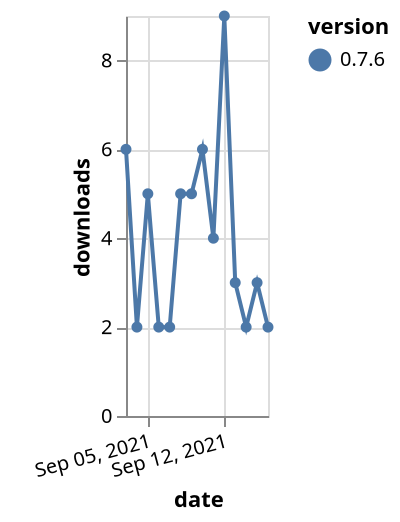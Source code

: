 {"$schema": "https://vega.github.io/schema/vega-lite/v5.json", "description": "A simple bar chart with embedded data.", "data": {"values": [{"date": "2021-09-03", "total": 5387, "delta": 6, "version": "0.7.6"}, {"date": "2021-09-04", "total": 5389, "delta": 2, "version": "0.7.6"}, {"date": "2021-09-05", "total": 5394, "delta": 5, "version": "0.7.6"}, {"date": "2021-09-06", "total": 5396, "delta": 2, "version": "0.7.6"}, {"date": "2021-09-07", "total": 5398, "delta": 2, "version": "0.7.6"}, {"date": "2021-09-08", "total": 5403, "delta": 5, "version": "0.7.6"}, {"date": "2021-09-09", "total": 5408, "delta": 5, "version": "0.7.6"}, {"date": "2021-09-10", "total": 5414, "delta": 6, "version": "0.7.6"}, {"date": "2021-09-11", "total": 5418, "delta": 4, "version": "0.7.6"}, {"date": "2021-09-12", "total": 5427, "delta": 9, "version": "0.7.6"}, {"date": "2021-09-13", "total": 5430, "delta": 3, "version": "0.7.6"}, {"date": "2021-09-14", "total": 5432, "delta": 2, "version": "0.7.6"}, {"date": "2021-09-15", "total": 5435, "delta": 3, "version": "0.7.6"}, {"date": "2021-09-16", "total": 5437, "delta": 2, "version": "0.7.6"}]}, "width": "container", "mark": {"type": "line", "point": {"filled": true}}, "encoding": {"x": {"field": "date", "type": "temporal", "timeUnit": "yearmonthdate", "title": "date", "axis": {"labelAngle": -15}}, "y": {"field": "delta", "type": "quantitative", "title": "downloads"}, "color": {"field": "version", "type": "nominal"}, "tooltip": {"field": "delta"}}}